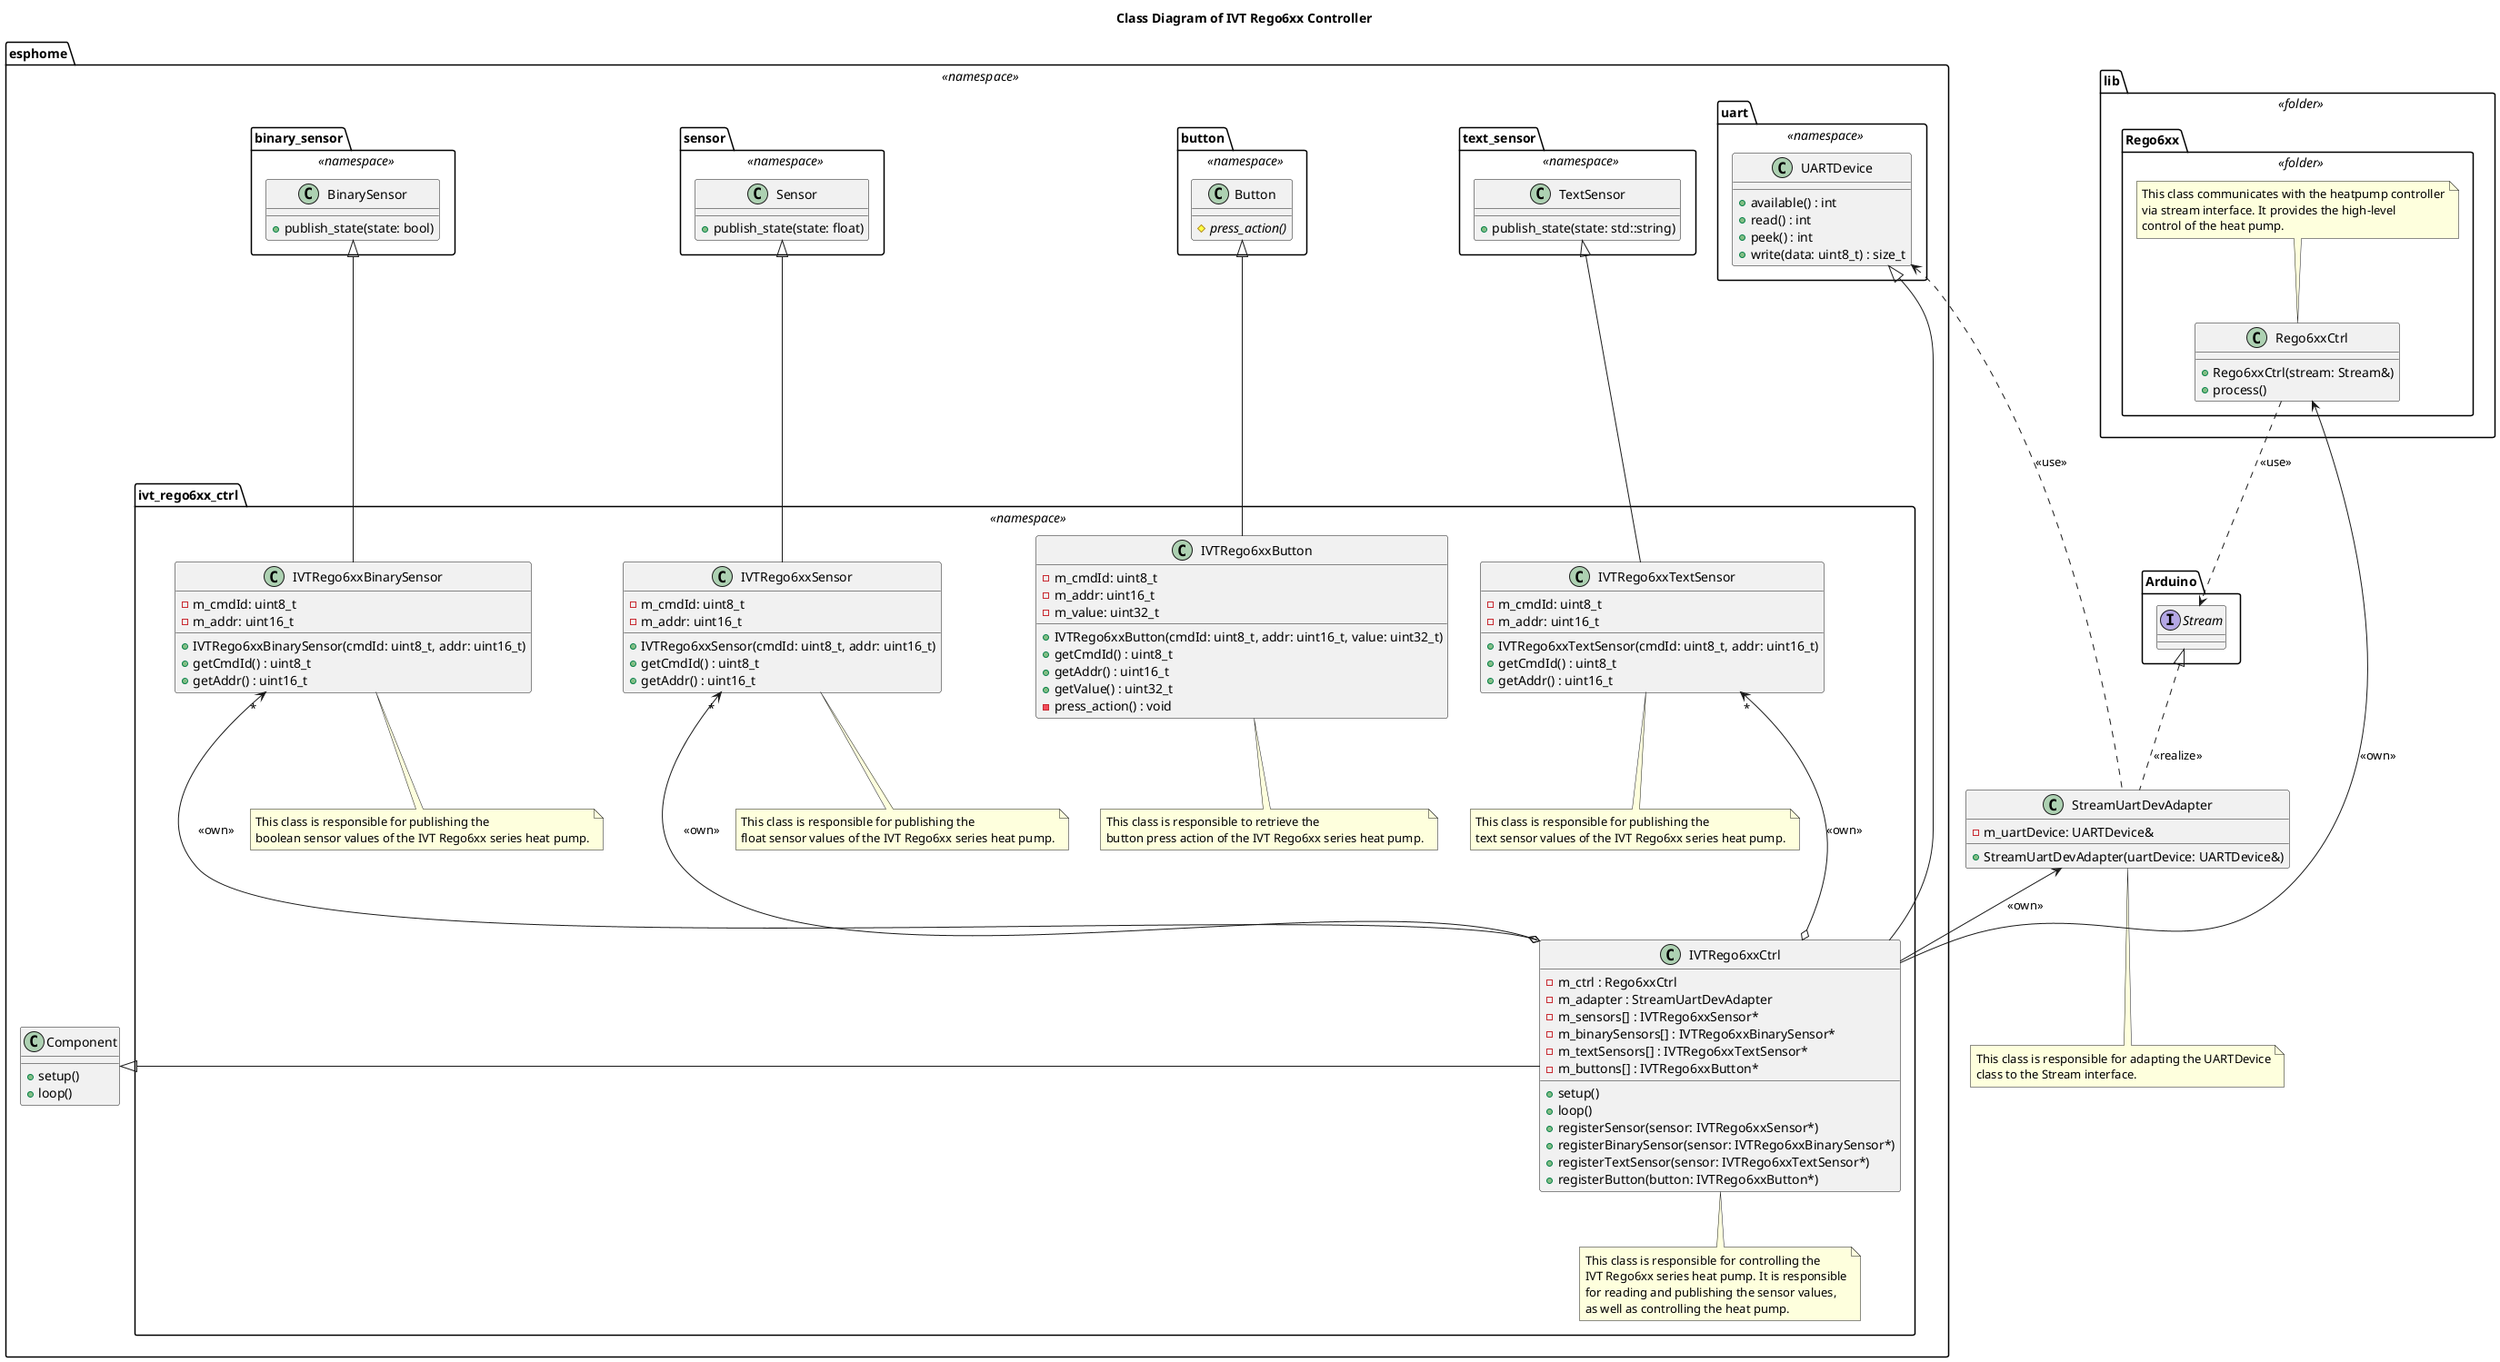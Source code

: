 @startuml class_diagram

title Class Diagram of IVT Rego6xx Controller

package "esphome" <<namespace>> {

    package "uart" <<namespace>> as uartPckg {

        class "UARTDevice" as uartDevice {
            + available() : int
            + read() : int
            + peek() : int
            + write(data: uint8_t) : size_t
        }
    }

    class "Component" as comp {
        + setup()
        + loop()
    }

    package "sensor" <<namespace>> as sensorPckg {

        class "Sensor" as sensor {
            + publish_state(state: float)
        }
    }

    package "binary_sensor" <<namespace>> as binarySensorPckg {

        class "BinarySensor" as binarySensor {
            + publish_state(state: bool)
        }
    }

    package "text_sensor" <<namespace>> as textSensorPckg {

        class "TextSensor" as textSensor {
            + publish_state(state: std::string)
        }
    }

    package "button" <<namespace>> as buttonPckg {

        class "Button" as button {
            # {abstract} press_action()
        }
    }

    package "ivt_rego6xx_ctrl" <<namespace>> as ivtRego6xxCtrlPckg {

        class "IVTRego6xxCtrl" as ivtRego6xxCtrl {
            - m_ctrl : Rego6xxCtrl
            - m_adapter : StreamUartDevAdapter
            - m_sensors[] : IVTRego6xxSensor*
            - m_binarySensors[] : IVTRego6xxBinarySensor*
            - m_textSensors[] : IVTRego6xxTextSensor*
            - m_buttons[] : IVTRego6xxButton*
            + setup()
            + loop()
            + registerSensor(sensor: IVTRego6xxSensor*)
            + registerBinarySensor(sensor: IVTRego6xxBinarySensor*)
            + registerTextSensor(sensor: IVTRego6xxTextSensor*)
            + registerButton(button: IVTRego6xxButton*)
        }

        class "IVTRego6xxSensor" as ivtRego6xxSensor {
            - m_cmdId: uint8_t
            - m_addr: uint16_t
            + IVTRego6xxSensor(cmdId: uint8_t, addr: uint16_t)
            + getCmdId() : uint8_t
            + getAddr() : uint16_t
        }

        class "IVTRego6xxBinarySensor" as ivtRego6xxBinarySensor {
            - m_cmdId: uint8_t
            - m_addr: uint16_t
            + IVTRego6xxBinarySensor(cmdId: uint8_t, addr: uint16_t)
            + getCmdId() : uint8_t
            + getAddr() : uint16_t
        }

        class "IVTRego6xxTextSensor" as ivtRego6xxTextSensor {
            - m_cmdId: uint8_t
            - m_addr: uint16_t
            + IVTRego6xxTextSensor(cmdId: uint8_t, addr: uint16_t)
            + getCmdId() : uint8_t
            + getAddr() : uint16_t
        }

        class "IVTRego6xxButton" as ivtRego6xxButton {
            - m_cmdId: uint8_t
            - m_addr: uint16_t
            - m_value: uint32_t
            + IVTRego6xxButton(cmdId: uint8_t, addr: uint16_t, value: uint32_t)
            + getCmdId() : uint8_t
            + getAddr() : uint16_t
            + getValue() : uint32_t
            - press_action() : void
        }

        note bottom of ivtRego6xxCtrl
            This class is responsible for controlling the
            IVT Rego6xx series heat pump. It is responsible
            for reading and publishing the sensor values,
            as well as controlling the heat pump.
        end note

        note bottom of ivtRego6xxSensor
            This class is responsible for publishing the
            float sensor values of the IVT Rego6xx series heat pump.
        end note

        note bottom of ivtRego6xxBinarySensor
            This class is responsible for publishing the
            boolean sensor values of the IVT Rego6xx series heat pump.
        end note

        note bottom of ivtRego6xxTextSensor
            This class is responsible for publishing the
            text sensor values of the IVT Rego6xx series heat pump.
        end note

        note bottom of ivtRego6xxButton
            This class is responsible to retrieve the
            button press action of the IVT Rego6xx series heat pump.
        end note
    }
}

class "StreamUartDevAdapter" as streamUartDevAdapter {
    - m_uartDevice: UARTDevice&
    + StreamUartDevAdapter(uartDevice: UARTDevice&)
}

note bottom of streamUartDevAdapter
    This class is responsible for adapting the UARTDevice
    class to the Stream interface.
end note

package "lib" <<folder>> as libPckg {

    package "Rego6xx" <<folder>> as rego6xxPckg {

        class "Rego6xxCtrl" as rego6xxCtrl {
            + Rego6xxCtrl(stream: Stream&)
            + process()
        }

        note top of rego6xxCtrl
            This class communicates with the heatpump controller
            via stream interface. It provides the high-level
            control of the heat pump.
        end note
    }
}

package "Arduino" as arduinoPckg {
    interface "Stream" as stream
}

uartDevice <|----- ivtRego6xxCtrl
comp <|- ivtRego6xxCtrl
rego6xxCtrl <-- ivtRego6xxCtrl: <<own>>
streamUartDevAdapter <-- ivtRego6xxCtrl: <<own>>
ivtRego6xxSensor "*" <---o ivtRego6xxCtrl: <<own>>
ivtRego6xxBinarySensor "*" <---o ivtRego6xxCtrl: <<own>>
ivtRego6xxTextSensor "*" <---o ivtRego6xxCtrl: <<own>>

stream <|.. streamUartDevAdapter: <<realize>>
uartDevice <.. streamUartDevAdapter: <<use>>

rego6xxCtrl ..> stream: <<use>>

sensor <|--- ivtRego6xxSensor
binarySensor <|--- ivtRego6xxBinarySensor
textSensor <|--- ivtRego6xxTextSensor
button <|--- ivtRego6xxButton

@enduml
